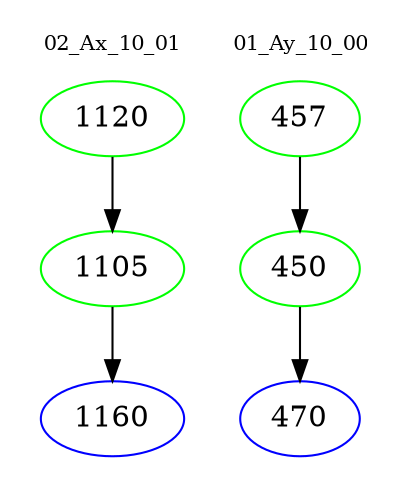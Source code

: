 digraph{
subgraph cluster_0 {
color = white
label = "02_Ax_10_01";
fontsize=10;
T0_1120 [label="1120", color="green"]
T0_1120 -> T0_1105 [color="black"]
T0_1105 [label="1105", color="green"]
T0_1105 -> T0_1160 [color="black"]
T0_1160 [label="1160", color="blue"]
}
subgraph cluster_1 {
color = white
label = "01_Ay_10_00";
fontsize=10;
T1_457 [label="457", color="green"]
T1_457 -> T1_450 [color="black"]
T1_450 [label="450", color="green"]
T1_450 -> T1_470 [color="black"]
T1_470 [label="470", color="blue"]
}
}
